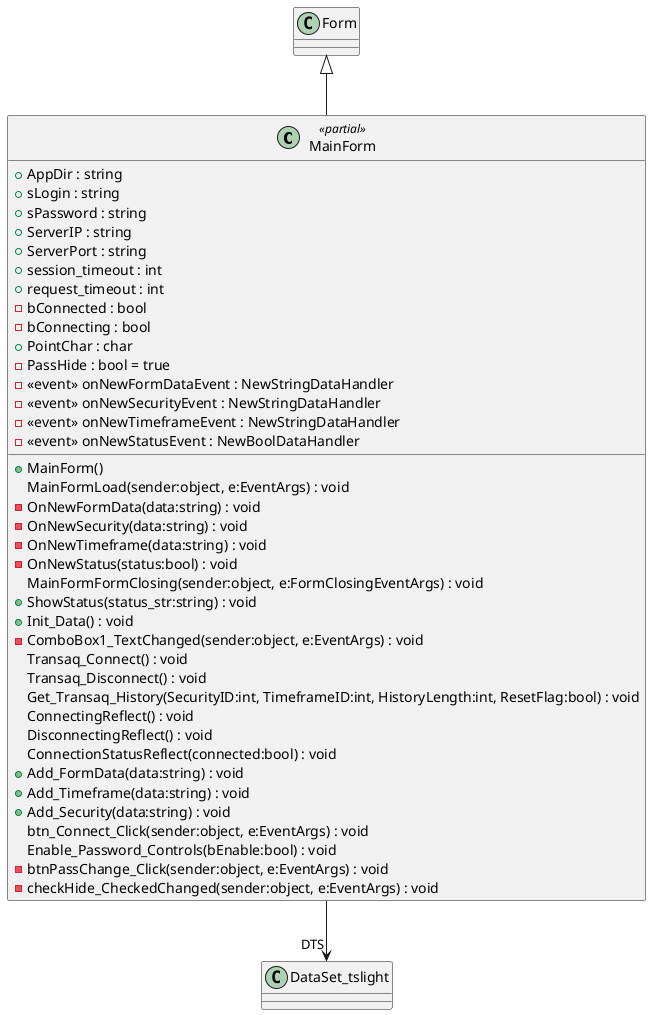 @startuml
class MainForm <<partial>> {
    + AppDir : string
    + sLogin : string
    + sPassword : string
    + ServerIP : string
    + ServerPort : string
    + session_timeout : int
    + request_timeout : int
    - bConnected : bool
    - bConnecting : bool
    + PointChar : char
    - PassHide : bool = true
    -  <<event>> onNewFormDataEvent : NewStringDataHandler 
    -  <<event>> onNewSecurityEvent : NewStringDataHandler 
    -  <<event>> onNewTimeframeEvent : NewStringDataHandler 
    -  <<event>> onNewStatusEvent : NewBoolDataHandler 
    + MainForm()
    MainFormLoad(sender:object, e:EventArgs) : void
    - OnNewFormData(data:string) : void
    - OnNewSecurity(data:string) : void
    - OnNewTimeframe(data:string) : void
    - OnNewStatus(status:bool) : void
    MainFormFormClosing(sender:object, e:FormClosingEventArgs) : void
    + ShowStatus(status_str:string) : void
    + Init_Data() : void
    - ComboBox1_TextChanged(sender:object, e:EventArgs) : void
    Transaq_Connect() : void
    Transaq_Disconnect() : void
    Get_Transaq_History(SecurityID:int, TimeframeID:int, HistoryLength:int, ResetFlag:bool) : void
    ConnectingReflect() : void
    DisconnectingReflect() : void
    ConnectionStatusReflect(connected:bool) : void
    + Add_FormData(data:string) : void
    + Add_Timeframe(data:string) : void
    + Add_Security(data:string) : void
    btn_Connect_Click(sender:object, e:EventArgs) : void
    Enable_Password_Controls(bEnable:bool) : void
    - btnPassChange_Click(sender:object, e:EventArgs) : void
    - checkHide_CheckedChanged(sender:object, e:EventArgs) : void
}
Form <|-- MainForm
MainForm --> "DTS" DataSet_tslight
@enduml
